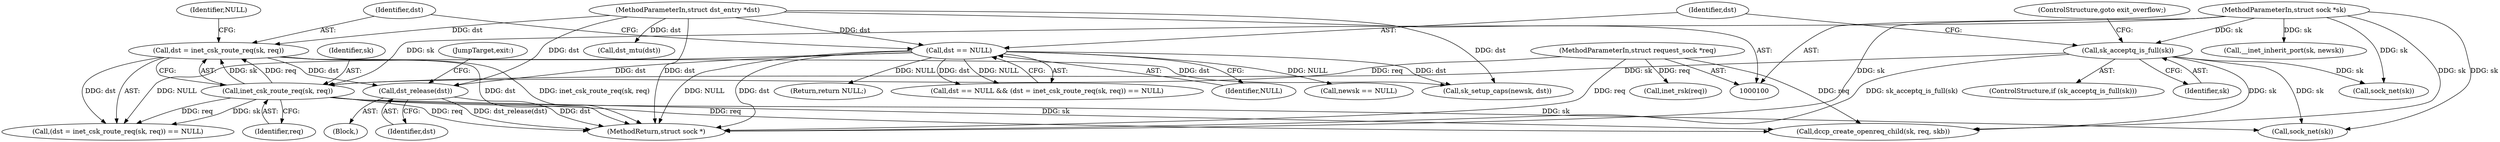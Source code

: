 digraph "0_linux_f6d8bd051c391c1c0458a30b2a7abcd939329259_0@pointer" {
"1000225" [label="(Call,dst_release(dst))"];
"1000119" [label="(Call,dst = inet_csk_route_req(sk, req))"];
"1000104" [label="(MethodParameterIn,struct dst_entry *dst)"];
"1000121" [label="(Call,inet_csk_route_req(sk, req))"];
"1000110" [label="(Call,sk_acceptq_is_full(sk))"];
"1000101" [label="(MethodParameterIn,struct sock *sk)"];
"1000103" [label="(MethodParameterIn,struct request_sock *req)"];
"1000115" [label="(Call,dst == NULL)"];
"1000118" [label="(Call,(dst = inet_csk_route_req(sk, req)) == NULL)"];
"1000232" [label="(Return,return NULL;)"];
"1000111" [label="(Identifier,sk)"];
"1000119" [label="(Call,dst = inet_csk_route_req(sk, req))"];
"1000114" [label="(Call,dst == NULL && (dst = inet_csk_route_req(sk, req)) == NULL)"];
"1000202" [label="(Call,dst_mtu(dst))"];
"1000105" [label="(Block,)"];
"1000120" [label="(Identifier,dst)"];
"1000103" [label="(MethodParameterIn,struct request_sock *req)"];
"1000122" [label="(Identifier,sk)"];
"1000115" [label="(Call,dst == NULL)"];
"1000104" [label="(MethodParameterIn,struct dst_entry *dst)"];
"1000206" [label="(Call,__inet_inherit_port(sk, newsk))"];
"1000226" [label="(Identifier,dst)"];
"1000117" [label="(Identifier,NULL)"];
"1000110" [label="(Call,sk_acceptq_is_full(sk))"];
"1000124" [label="(Identifier,NULL)"];
"1000123" [label="(Identifier,req)"];
"1000128" [label="(Call,dccp_create_openreq_child(sk, req, skb))"];
"1000116" [label="(Identifier,dst)"];
"1000133" [label="(Call,newsk == NULL)"];
"1000227" [label="(JumpTarget,exit:)"];
"1000109" [label="(ControlStructure,if (sk_acceptq_is_full(sk)))"];
"1000225" [label="(Call,dst_release(dst))"];
"1000112" [label="(ControlStructure,goto exit_overflow;)"];
"1000234" [label="(MethodReturn,struct sock *)"];
"1000121" [label="(Call,inet_csk_route_req(sk, req))"];
"1000137" [label="(Call,sk_setup_caps(newsk, dst))"];
"1000146" [label="(Call,inet_rsk(req))"];
"1000101" [label="(MethodParameterIn,struct sock *sk)"];
"1000221" [label="(Call,sock_net(sk))"];
"1000229" [label="(Call,sock_net(sk))"];
"1000225" -> "1000105"  [label="AST: "];
"1000225" -> "1000226"  [label="CFG: "];
"1000226" -> "1000225"  [label="AST: "];
"1000227" -> "1000225"  [label="CFG: "];
"1000225" -> "1000234"  [label="DDG: dst"];
"1000225" -> "1000234"  [label="DDG: dst_release(dst)"];
"1000119" -> "1000225"  [label="DDG: dst"];
"1000115" -> "1000225"  [label="DDG: dst"];
"1000104" -> "1000225"  [label="DDG: dst"];
"1000119" -> "1000118"  [label="AST: "];
"1000119" -> "1000121"  [label="CFG: "];
"1000120" -> "1000119"  [label="AST: "];
"1000121" -> "1000119"  [label="AST: "];
"1000124" -> "1000119"  [label="CFG: "];
"1000119" -> "1000234"  [label="DDG: inet_csk_route_req(sk, req)"];
"1000119" -> "1000234"  [label="DDG: dst"];
"1000119" -> "1000118"  [label="DDG: dst"];
"1000104" -> "1000119"  [label="DDG: dst"];
"1000121" -> "1000119"  [label="DDG: sk"];
"1000121" -> "1000119"  [label="DDG: req"];
"1000119" -> "1000137"  [label="DDG: dst"];
"1000104" -> "1000100"  [label="AST: "];
"1000104" -> "1000234"  [label="DDG: dst"];
"1000104" -> "1000115"  [label="DDG: dst"];
"1000104" -> "1000137"  [label="DDG: dst"];
"1000104" -> "1000202"  [label="DDG: dst"];
"1000121" -> "1000123"  [label="CFG: "];
"1000122" -> "1000121"  [label="AST: "];
"1000123" -> "1000121"  [label="AST: "];
"1000121" -> "1000234"  [label="DDG: req"];
"1000121" -> "1000118"  [label="DDG: sk"];
"1000121" -> "1000118"  [label="DDG: req"];
"1000110" -> "1000121"  [label="DDG: sk"];
"1000101" -> "1000121"  [label="DDG: sk"];
"1000103" -> "1000121"  [label="DDG: req"];
"1000121" -> "1000128"  [label="DDG: sk"];
"1000121" -> "1000128"  [label="DDG: req"];
"1000121" -> "1000229"  [label="DDG: sk"];
"1000110" -> "1000109"  [label="AST: "];
"1000110" -> "1000111"  [label="CFG: "];
"1000111" -> "1000110"  [label="AST: "];
"1000112" -> "1000110"  [label="CFG: "];
"1000116" -> "1000110"  [label="CFG: "];
"1000110" -> "1000234"  [label="DDG: sk_acceptq_is_full(sk)"];
"1000101" -> "1000110"  [label="DDG: sk"];
"1000110" -> "1000128"  [label="DDG: sk"];
"1000110" -> "1000221"  [label="DDG: sk"];
"1000110" -> "1000229"  [label="DDG: sk"];
"1000101" -> "1000100"  [label="AST: "];
"1000101" -> "1000234"  [label="DDG: sk"];
"1000101" -> "1000128"  [label="DDG: sk"];
"1000101" -> "1000206"  [label="DDG: sk"];
"1000101" -> "1000221"  [label="DDG: sk"];
"1000101" -> "1000229"  [label="DDG: sk"];
"1000103" -> "1000100"  [label="AST: "];
"1000103" -> "1000234"  [label="DDG: req"];
"1000103" -> "1000128"  [label="DDG: req"];
"1000103" -> "1000146"  [label="DDG: req"];
"1000115" -> "1000114"  [label="AST: "];
"1000115" -> "1000117"  [label="CFG: "];
"1000116" -> "1000115"  [label="AST: "];
"1000117" -> "1000115"  [label="AST: "];
"1000120" -> "1000115"  [label="CFG: "];
"1000114" -> "1000115"  [label="CFG: "];
"1000115" -> "1000234"  [label="DDG: NULL"];
"1000115" -> "1000234"  [label="DDG: dst"];
"1000115" -> "1000114"  [label="DDG: dst"];
"1000115" -> "1000114"  [label="DDG: NULL"];
"1000115" -> "1000118"  [label="DDG: NULL"];
"1000115" -> "1000133"  [label="DDG: NULL"];
"1000115" -> "1000137"  [label="DDG: dst"];
"1000115" -> "1000232"  [label="DDG: NULL"];
}
